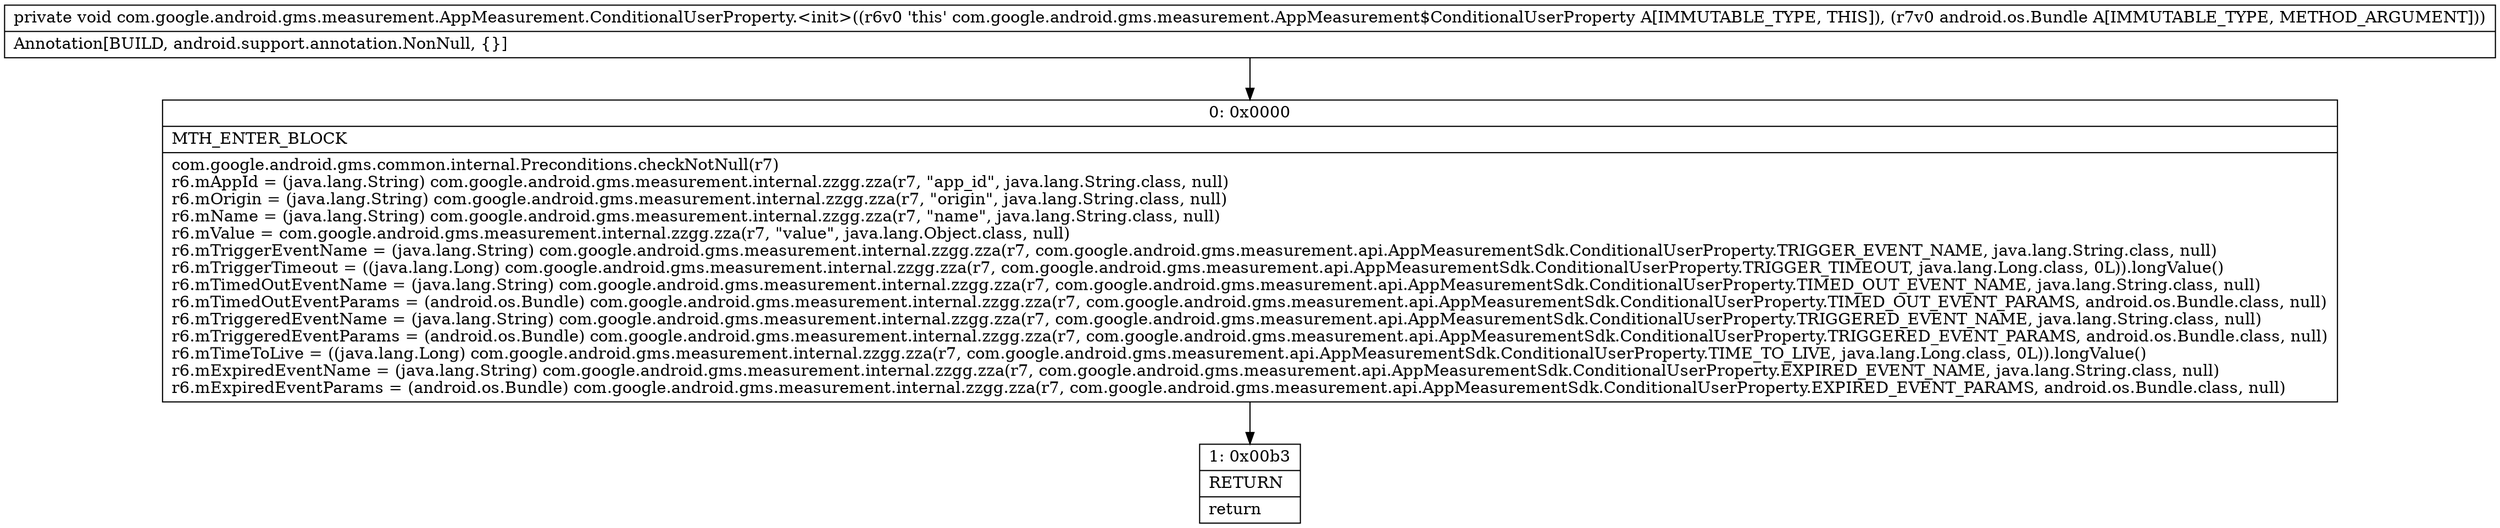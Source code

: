 digraph "CFG forcom.google.android.gms.measurement.AppMeasurement.ConditionalUserProperty.\<init\>(Landroid\/os\/Bundle;)V" {
Node_0 [shape=record,label="{0\:\ 0x0000|MTH_ENTER_BLOCK\l|com.google.android.gms.common.internal.Preconditions.checkNotNull(r7)\lr6.mAppId = (java.lang.String) com.google.android.gms.measurement.internal.zzgg.zza(r7, \"app_id\", java.lang.String.class, null)\lr6.mOrigin = (java.lang.String) com.google.android.gms.measurement.internal.zzgg.zza(r7, \"origin\", java.lang.String.class, null)\lr6.mName = (java.lang.String) com.google.android.gms.measurement.internal.zzgg.zza(r7, \"name\", java.lang.String.class, null)\lr6.mValue = com.google.android.gms.measurement.internal.zzgg.zza(r7, \"value\", java.lang.Object.class, null)\lr6.mTriggerEventName = (java.lang.String) com.google.android.gms.measurement.internal.zzgg.zza(r7, com.google.android.gms.measurement.api.AppMeasurementSdk.ConditionalUserProperty.TRIGGER_EVENT_NAME, java.lang.String.class, null)\lr6.mTriggerTimeout = ((java.lang.Long) com.google.android.gms.measurement.internal.zzgg.zza(r7, com.google.android.gms.measurement.api.AppMeasurementSdk.ConditionalUserProperty.TRIGGER_TIMEOUT, java.lang.Long.class, 0L)).longValue()\lr6.mTimedOutEventName = (java.lang.String) com.google.android.gms.measurement.internal.zzgg.zza(r7, com.google.android.gms.measurement.api.AppMeasurementSdk.ConditionalUserProperty.TIMED_OUT_EVENT_NAME, java.lang.String.class, null)\lr6.mTimedOutEventParams = (android.os.Bundle) com.google.android.gms.measurement.internal.zzgg.zza(r7, com.google.android.gms.measurement.api.AppMeasurementSdk.ConditionalUserProperty.TIMED_OUT_EVENT_PARAMS, android.os.Bundle.class, null)\lr6.mTriggeredEventName = (java.lang.String) com.google.android.gms.measurement.internal.zzgg.zza(r7, com.google.android.gms.measurement.api.AppMeasurementSdk.ConditionalUserProperty.TRIGGERED_EVENT_NAME, java.lang.String.class, null)\lr6.mTriggeredEventParams = (android.os.Bundle) com.google.android.gms.measurement.internal.zzgg.zza(r7, com.google.android.gms.measurement.api.AppMeasurementSdk.ConditionalUserProperty.TRIGGERED_EVENT_PARAMS, android.os.Bundle.class, null)\lr6.mTimeToLive = ((java.lang.Long) com.google.android.gms.measurement.internal.zzgg.zza(r7, com.google.android.gms.measurement.api.AppMeasurementSdk.ConditionalUserProperty.TIME_TO_LIVE, java.lang.Long.class, 0L)).longValue()\lr6.mExpiredEventName = (java.lang.String) com.google.android.gms.measurement.internal.zzgg.zza(r7, com.google.android.gms.measurement.api.AppMeasurementSdk.ConditionalUserProperty.EXPIRED_EVENT_NAME, java.lang.String.class, null)\lr6.mExpiredEventParams = (android.os.Bundle) com.google.android.gms.measurement.internal.zzgg.zza(r7, com.google.android.gms.measurement.api.AppMeasurementSdk.ConditionalUserProperty.EXPIRED_EVENT_PARAMS, android.os.Bundle.class, null)\l}"];
Node_1 [shape=record,label="{1\:\ 0x00b3|RETURN\l|return\l}"];
MethodNode[shape=record,label="{private void com.google.android.gms.measurement.AppMeasurement.ConditionalUserProperty.\<init\>((r6v0 'this' com.google.android.gms.measurement.AppMeasurement$ConditionalUserProperty A[IMMUTABLE_TYPE, THIS]), (r7v0 android.os.Bundle A[IMMUTABLE_TYPE, METHOD_ARGUMENT]))  | Annotation[BUILD, android.support.annotation.NonNull, \{\}]\l}"];
MethodNode -> Node_0;
Node_0 -> Node_1;
}

